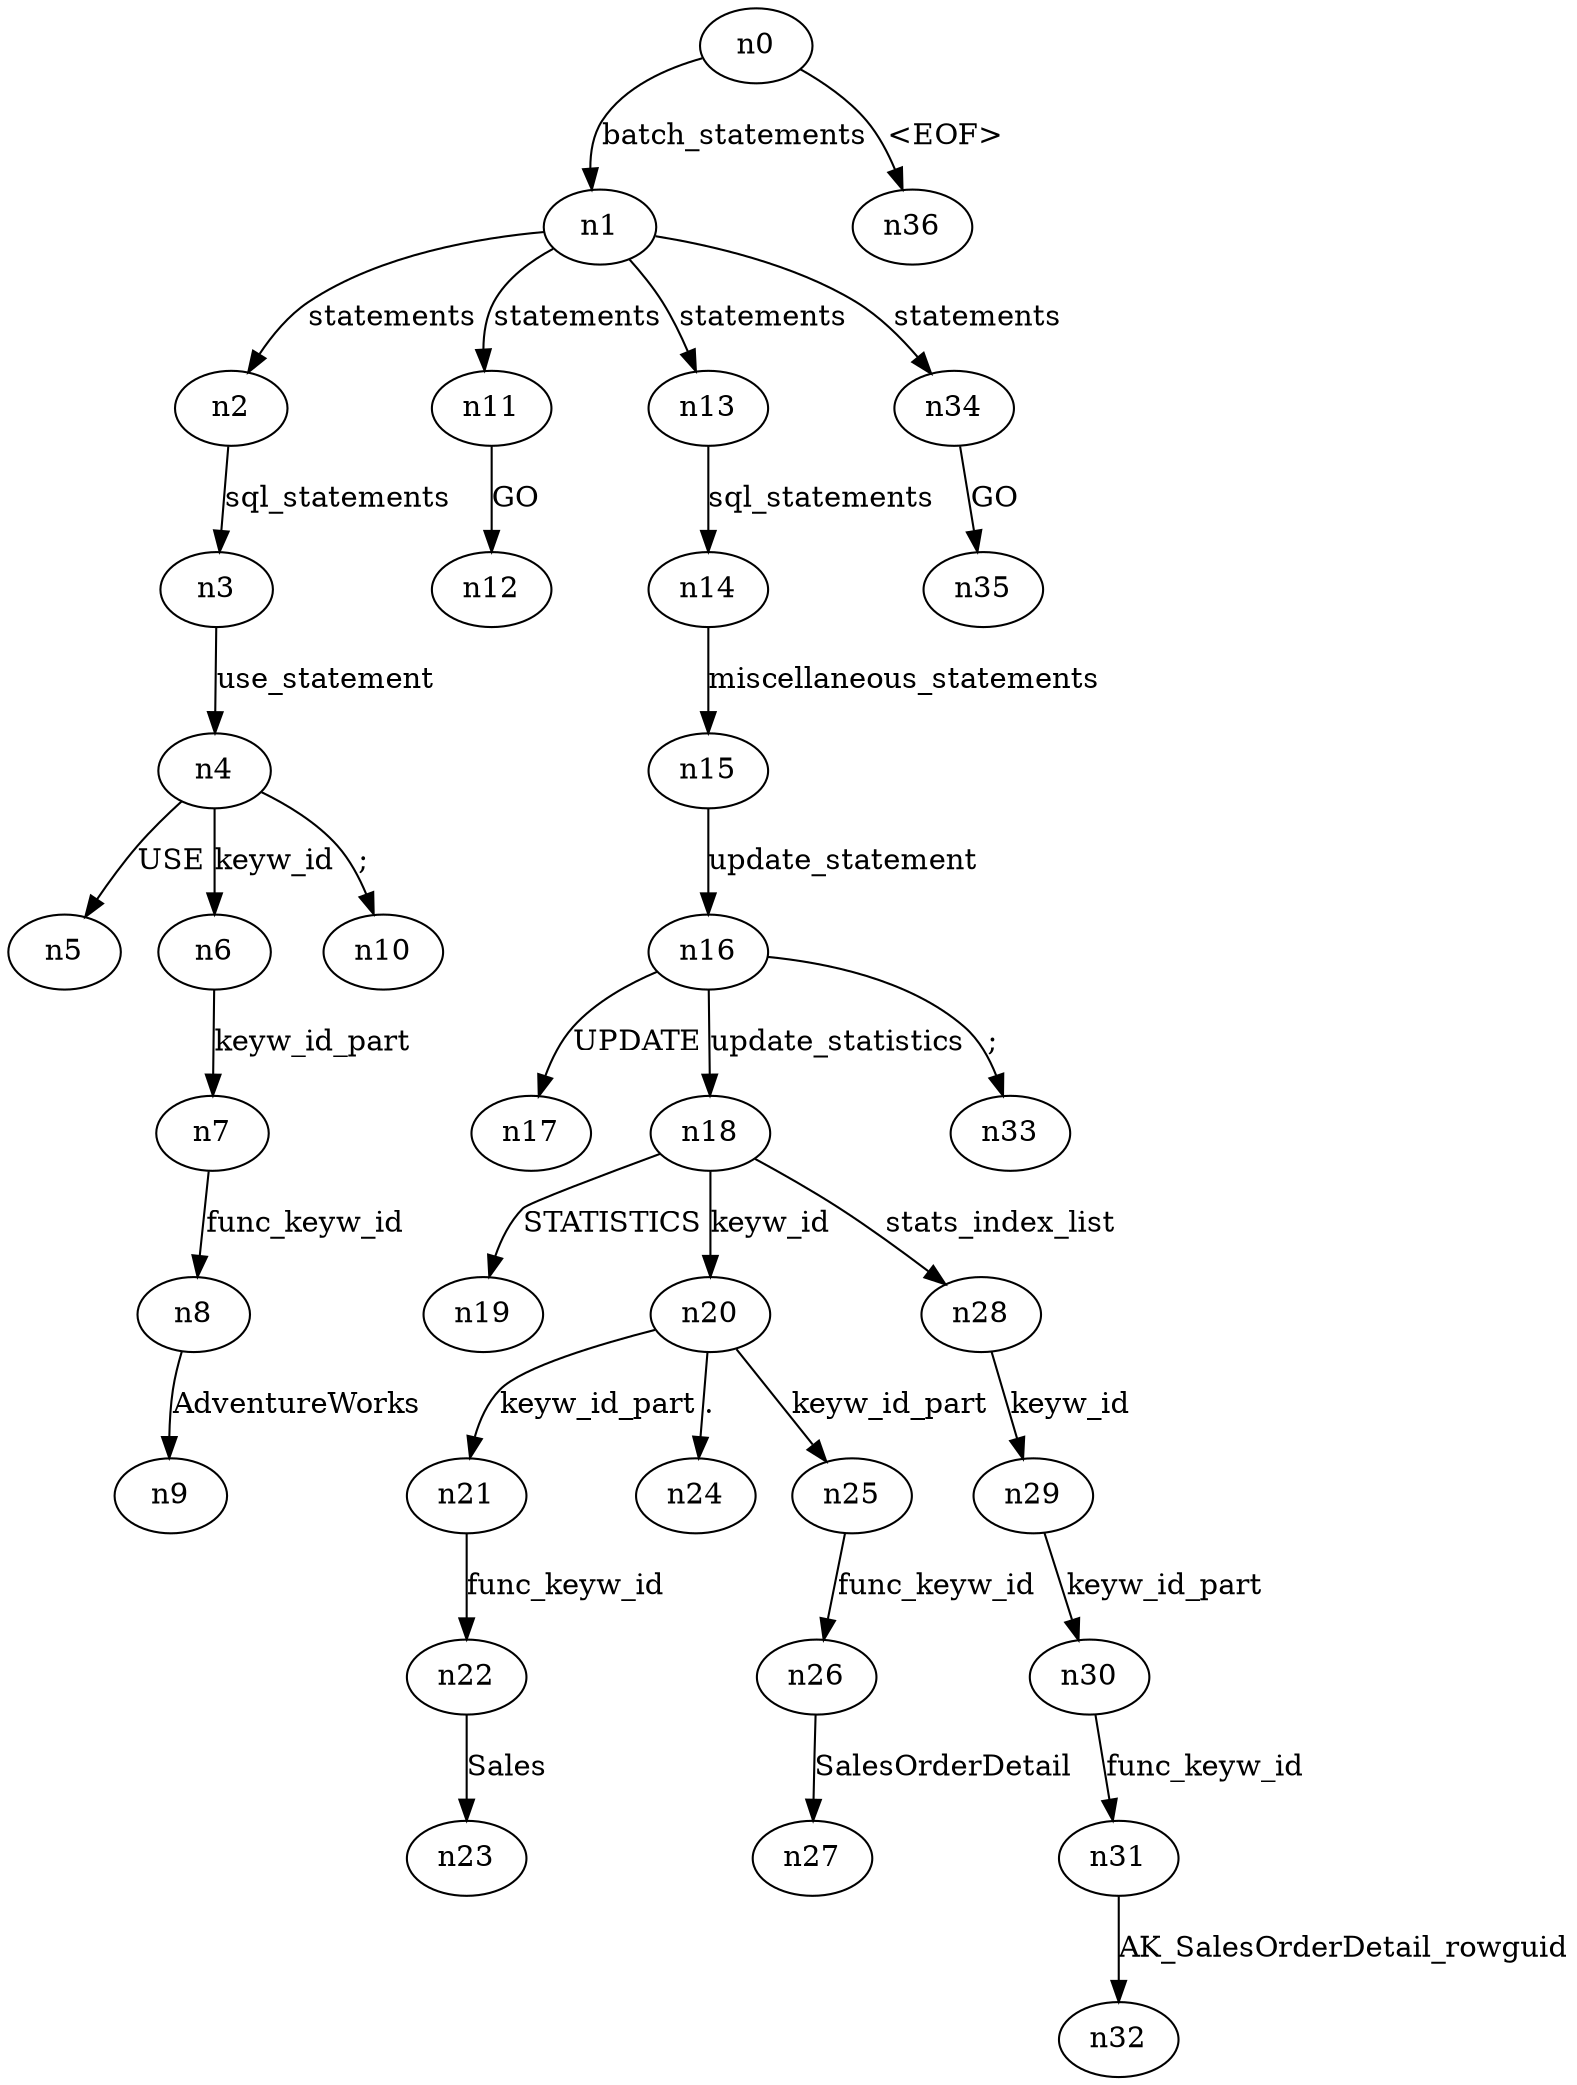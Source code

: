 digraph ParseTree {
  n0 -> n1 [label="batch_statements"];
  n1 -> n2 [label="statements"];
  n2 -> n3 [label="sql_statements"];
  n3 -> n4 [label="use_statement"];
  n4 -> n5 [label="USE"];
  n4 -> n6 [label="keyw_id"];
  n6 -> n7 [label="keyw_id_part"];
  n7 -> n8 [label="func_keyw_id"];
  n8 -> n9 [label="AdventureWorks"];
  n4 -> n10 [label=";"];
  n1 -> n11 [label="statements"];
  n11 -> n12 [label="GO"];
  n1 -> n13 [label="statements"];
  n13 -> n14 [label="sql_statements"];
  n14 -> n15 [label="miscellaneous_statements"];
  n15 -> n16 [label="update_statement"];
  n16 -> n17 [label="UPDATE"];
  n16 -> n18 [label="update_statistics"];
  n18 -> n19 [label="STATISTICS"];
  n18 -> n20 [label="keyw_id"];
  n20 -> n21 [label="keyw_id_part"];
  n21 -> n22 [label="func_keyw_id"];
  n22 -> n23 [label="Sales"];
  n20 -> n24 [label="."];
  n20 -> n25 [label="keyw_id_part"];
  n25 -> n26 [label="func_keyw_id"];
  n26 -> n27 [label="SalesOrderDetail"];
  n18 -> n28 [label="stats_index_list"];
  n28 -> n29 [label="keyw_id"];
  n29 -> n30 [label="keyw_id_part"];
  n30 -> n31 [label="func_keyw_id"];
  n31 -> n32 [label="AK_SalesOrderDetail_rowguid"];
  n16 -> n33 [label=";"];
  n1 -> n34 [label="statements"];
  n34 -> n35 [label="GO"];
  n0 -> n36 [label="<EOF>"];
}